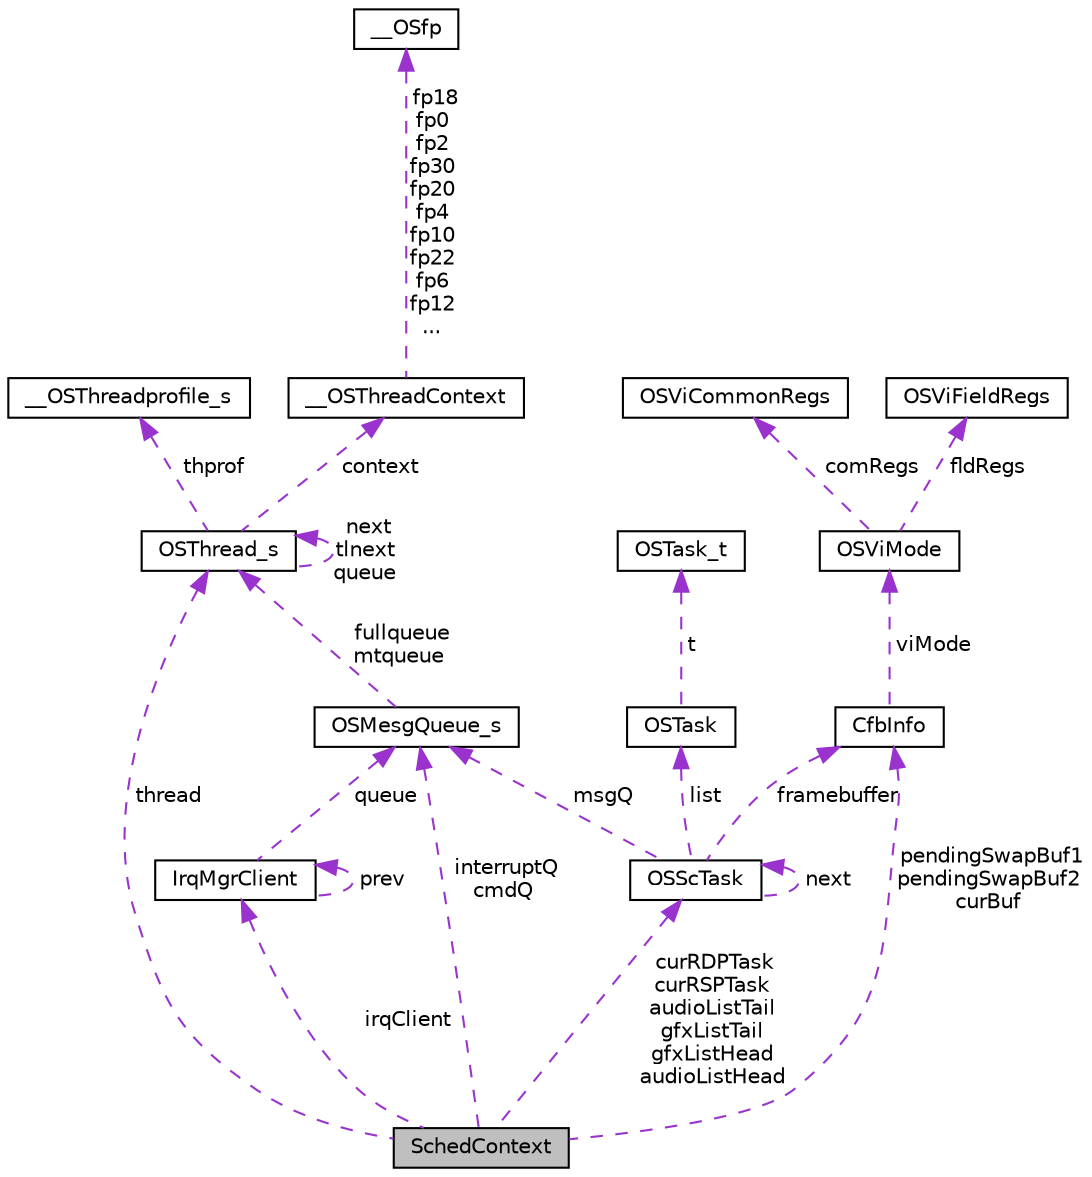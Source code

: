 digraph "SchedContext"
{
 // LATEX_PDF_SIZE
  edge [fontname="Helvetica",fontsize="10",labelfontname="Helvetica",labelfontsize="10"];
  node [fontname="Helvetica",fontsize="10",shape=record];
  Node1 [label="SchedContext",height=0.2,width=0.4,color="black", fillcolor="grey75", style="filled", fontcolor="black",tooltip=" "];
  Node2 -> Node1 [dir="back",color="darkorchid3",fontsize="10",style="dashed",label=" curRDPTask\ncurRSPTask\naudioListTail\ngfxListTail\ngfxListHead\naudioListHead" ,fontname="Helvetica"];
  Node2 [label="OSScTask",height=0.2,width=0.4,color="black", fillcolor="white", style="filled",URL="$dd/d33/structOSScTask.html",tooltip=" "];
  Node2 -> Node2 [dir="back",color="darkorchid3",fontsize="10",style="dashed",label=" next" ,fontname="Helvetica"];
  Node3 -> Node2 [dir="back",color="darkorchid3",fontsize="10",style="dashed",label=" msgQ" ,fontname="Helvetica"];
  Node3 [label="OSMesgQueue_s",height=0.2,width=0.4,color="black", fillcolor="white", style="filled",URL="$dc/d50/structOSMesgQueue__s.html",tooltip=" "];
  Node4 -> Node3 [dir="back",color="darkorchid3",fontsize="10",style="dashed",label=" fullqueue\nmtqueue" ,fontname="Helvetica"];
  Node4 [label="OSThread_s",height=0.2,width=0.4,color="black", fillcolor="white", style="filled",URL="$da/dec/structOSThread__s.html",tooltip=" "];
  Node5 -> Node4 [dir="back",color="darkorchid3",fontsize="10",style="dashed",label=" thprof" ,fontname="Helvetica"];
  Node5 [label="__OSThreadprofile_s",height=0.2,width=0.4,color="black", fillcolor="white", style="filled",URL="$dc/d70/struct____OSThreadprofile__s.html",tooltip=" "];
  Node4 -> Node4 [dir="back",color="darkorchid3",fontsize="10",style="dashed",label=" next\ntlnext\nqueue" ,fontname="Helvetica"];
  Node6 -> Node4 [dir="back",color="darkorchid3",fontsize="10",style="dashed",label=" context" ,fontname="Helvetica"];
  Node6 [label="__OSThreadContext",height=0.2,width=0.4,color="black", fillcolor="white", style="filled",URL="$d9/dec/struct____OSThreadContext.html",tooltip=" "];
  Node7 -> Node6 [dir="back",color="darkorchid3",fontsize="10",style="dashed",label=" fp18\nfp0\nfp2\nfp30\nfp20\nfp4\nfp10\nfp22\nfp6\nfp12\n..." ,fontname="Helvetica"];
  Node7 [label="__OSfp",height=0.2,width=0.4,color="black", fillcolor="white", style="filled",URL="$d0/d5b/union____OSfp.html",tooltip=" "];
  Node8 -> Node2 [dir="back",color="darkorchid3",fontsize="10",style="dashed",label=" list" ,fontname="Helvetica"];
  Node8 [label="OSTask",height=0.2,width=0.4,color="black", fillcolor="white", style="filled",URL="$d7/da9/unionOSTask.html",tooltip=" "];
  Node9 -> Node8 [dir="back",color="darkorchid3",fontsize="10",style="dashed",label=" t" ,fontname="Helvetica"];
  Node9 [label="OSTask_t",height=0.2,width=0.4,color="black", fillcolor="white", style="filled",URL="$dc/da4/structOSTask__t.html",tooltip=" "];
  Node10 -> Node2 [dir="back",color="darkorchid3",fontsize="10",style="dashed",label=" framebuffer" ,fontname="Helvetica"];
  Node10 [label="CfbInfo",height=0.2,width=0.4,color="black", fillcolor="white", style="filled",URL="$de/d30/structCfbInfo.html",tooltip=" "];
  Node11 -> Node10 [dir="back",color="darkorchid3",fontsize="10",style="dashed",label=" viMode" ,fontname="Helvetica"];
  Node11 [label="OSViMode",height=0.2,width=0.4,color="black", fillcolor="white", style="filled",URL="$d8/de1/structOSViMode.html",tooltip=" "];
  Node12 -> Node11 [dir="back",color="darkorchid3",fontsize="10",style="dashed",label=" comRegs" ,fontname="Helvetica"];
  Node12 [label="OSViCommonRegs",height=0.2,width=0.4,color="black", fillcolor="white", style="filled",URL="$dd/df9/structOSViCommonRegs.html",tooltip=" "];
  Node13 -> Node11 [dir="back",color="darkorchid3",fontsize="10",style="dashed",label=" fldRegs" ,fontname="Helvetica"];
  Node13 [label="OSViFieldRegs",height=0.2,width=0.4,color="black", fillcolor="white", style="filled",URL="$d5/d35/structOSViFieldRegs.html",tooltip=" "];
  Node3 -> Node1 [dir="back",color="darkorchid3",fontsize="10",style="dashed",label=" interruptQ\ncmdQ" ,fontname="Helvetica"];
  Node4 -> Node1 [dir="back",color="darkorchid3",fontsize="10",style="dashed",label=" thread" ,fontname="Helvetica"];
  Node14 -> Node1 [dir="back",color="darkorchid3",fontsize="10",style="dashed",label=" irqClient" ,fontname="Helvetica"];
  Node14 [label="IrqMgrClient",height=0.2,width=0.4,color="black", fillcolor="white", style="filled",URL="$db/d7c/structIrqMgrClient.html",tooltip=" "];
  Node3 -> Node14 [dir="back",color="darkorchid3",fontsize="10",style="dashed",label=" queue" ,fontname="Helvetica"];
  Node14 -> Node14 [dir="back",color="darkorchid3",fontsize="10",style="dashed",label=" prev" ,fontname="Helvetica"];
  Node10 -> Node1 [dir="back",color="darkorchid3",fontsize="10",style="dashed",label=" pendingSwapBuf1\npendingSwapBuf2\ncurBuf" ,fontname="Helvetica"];
}
